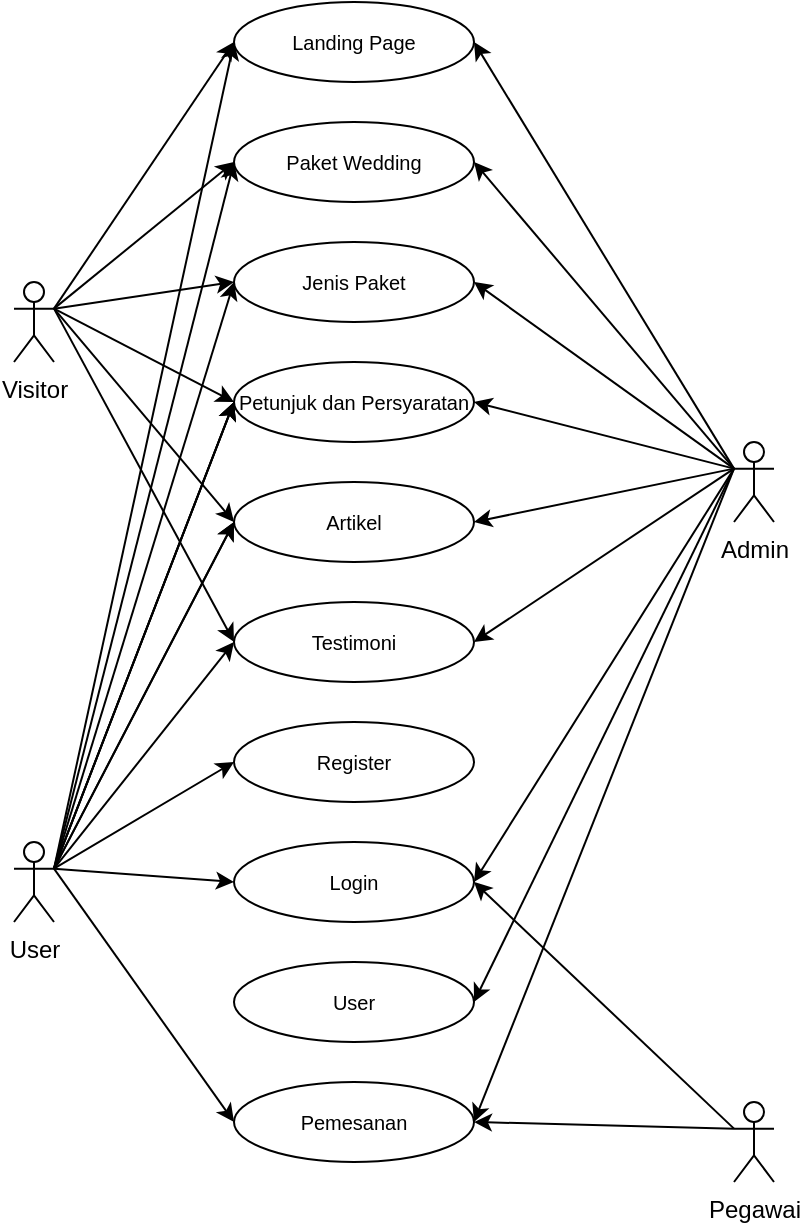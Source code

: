 <mxfile version="21.3.6" type="github">
  <diagram name="Page-1" id="W3-Q7zqjhLUKa1q0KoxK">
    <mxGraphModel dx="-475" dy="224" grid="1" gridSize="10" guides="1" tooltips="1" connect="1" arrows="1" fold="1" page="1" pageScale="1" pageWidth="827" pageHeight="1169" math="0" shadow="0">
      <root>
        <mxCell id="0" />
        <mxCell id="1" parent="0" />
        <mxCell id="68ac-YHdikxbnGAt6BPG-159" value="User" style="shape=umlActor;verticalLabelPosition=bottom;verticalAlign=top;html=1;" parent="1" vertex="1">
          <mxGeometry x="870" y="560" width="20" height="40" as="geometry" />
        </mxCell>
        <mxCell id="68ac-YHdikxbnGAt6BPG-160" value="&lt;font style=&quot;font-size: 10px;&quot;&gt;Landing Page&lt;/font&gt;" style="ellipse;whiteSpace=wrap;html=1;" parent="1" vertex="1">
          <mxGeometry x="980" y="140" width="120" height="40" as="geometry" />
        </mxCell>
        <mxCell id="68ac-YHdikxbnGAt6BPG-161" value="&lt;font style=&quot;font-size: 10px;&quot;&gt;Paket Wedding&lt;/font&gt;" style="ellipse;whiteSpace=wrap;html=1;" parent="1" vertex="1">
          <mxGeometry x="980" y="200" width="120" height="40" as="geometry" />
        </mxCell>
        <mxCell id="68ac-YHdikxbnGAt6BPG-162" value="&lt;font style=&quot;font-size: 10px;&quot;&gt;Jenis Paket&lt;/font&gt;" style="ellipse;whiteSpace=wrap;html=1;" parent="1" vertex="1">
          <mxGeometry x="980" y="260" width="120" height="40" as="geometry" />
        </mxCell>
        <mxCell id="68ac-YHdikxbnGAt6BPG-163" value="&lt;font style=&quot;font-size: 10px;&quot;&gt;Login&lt;/font&gt;" style="ellipse;whiteSpace=wrap;html=1;" parent="1" vertex="1">
          <mxGeometry x="980" y="560" width="120" height="40" as="geometry" />
        </mxCell>
        <mxCell id="68ac-YHdikxbnGAt6BPG-164" value="&lt;font style=&quot;font-size: 10px;&quot;&gt;Petunjuk dan Persyaratan&lt;/font&gt;" style="ellipse;whiteSpace=wrap;html=1;" parent="1" vertex="1">
          <mxGeometry x="980" y="320" width="120" height="40" as="geometry" />
        </mxCell>
        <mxCell id="68ac-YHdikxbnGAt6BPG-165" value="&lt;font style=&quot;font-size: 10px;&quot;&gt;Testimoni&lt;/font&gt;" style="ellipse;whiteSpace=wrap;html=1;" parent="1" vertex="1">
          <mxGeometry x="980" y="440" width="120" height="40" as="geometry" />
        </mxCell>
        <mxCell id="68ac-YHdikxbnGAt6BPG-166" value="&lt;font style=&quot;font-size: 10px;&quot;&gt;Register&lt;/font&gt;" style="ellipse;whiteSpace=wrap;html=1;" parent="1" vertex="1">
          <mxGeometry x="980" y="500" width="120" height="40" as="geometry" />
        </mxCell>
        <mxCell id="68ac-YHdikxbnGAt6BPG-167" value="Visitor" style="shape=umlActor;verticalLabelPosition=bottom;verticalAlign=top;html=1;" parent="1" vertex="1">
          <mxGeometry x="870" y="280" width="20" height="40" as="geometry" />
        </mxCell>
        <mxCell id="68ac-YHdikxbnGAt6BPG-168" value="" style="endArrow=classic;html=1;rounded=0;exitX=1;exitY=0.333;exitDx=0;exitDy=0;exitPerimeter=0;entryX=0;entryY=0.5;entryDx=0;entryDy=0;" parent="1" source="68ac-YHdikxbnGAt6BPG-167" target="68ac-YHdikxbnGAt6BPG-160" edge="1">
          <mxGeometry width="50" height="50" relative="1" as="geometry">
            <mxPoint x="900" y="290" as="sourcePoint" />
            <mxPoint x="950" y="240" as="targetPoint" />
          </mxGeometry>
        </mxCell>
        <mxCell id="68ac-YHdikxbnGAt6BPG-169" value="" style="endArrow=classic;html=1;rounded=0;entryX=0;entryY=0.5;entryDx=0;entryDy=0;exitX=1;exitY=0.333;exitDx=0;exitDy=0;exitPerimeter=0;" parent="1" source="68ac-YHdikxbnGAt6BPG-167" target="68ac-YHdikxbnGAt6BPG-161" edge="1">
          <mxGeometry width="50" height="50" relative="1" as="geometry">
            <mxPoint x="890" y="290" as="sourcePoint" />
            <mxPoint x="1010" y="180" as="targetPoint" />
          </mxGeometry>
        </mxCell>
        <mxCell id="68ac-YHdikxbnGAt6BPG-170" value="" style="endArrow=classic;html=1;rounded=0;entryX=0;entryY=0.5;entryDx=0;entryDy=0;exitX=1;exitY=0.333;exitDx=0;exitDy=0;exitPerimeter=0;" parent="1" source="68ac-YHdikxbnGAt6BPG-167" target="68ac-YHdikxbnGAt6BPG-162" edge="1">
          <mxGeometry width="50" height="50" relative="1" as="geometry">
            <mxPoint x="890" y="290" as="sourcePoint" />
            <mxPoint x="1020" y="190" as="targetPoint" />
          </mxGeometry>
        </mxCell>
        <mxCell id="68ac-YHdikxbnGAt6BPG-171" value="" style="endArrow=classic;html=1;rounded=0;exitX=1;exitY=0.333;exitDx=0;exitDy=0;exitPerimeter=0;entryX=0;entryY=0.5;entryDx=0;entryDy=0;" parent="1" source="68ac-YHdikxbnGAt6BPG-167" target="68ac-YHdikxbnGAt6BPG-164" edge="1">
          <mxGeometry width="50" height="50" relative="1" as="geometry">
            <mxPoint x="920" y="323" as="sourcePoint" />
            <mxPoint x="1030" y="200" as="targetPoint" />
          </mxGeometry>
        </mxCell>
        <mxCell id="68ac-YHdikxbnGAt6BPG-172" value="" style="endArrow=classic;html=1;rounded=0;exitX=1;exitY=0.333;exitDx=0;exitDy=0;exitPerimeter=0;entryX=0;entryY=0.5;entryDx=0;entryDy=0;" parent="1" source="68ac-YHdikxbnGAt6BPG-167" target="68ac-YHdikxbnGAt6BPG-165" edge="1">
          <mxGeometry width="50" height="50" relative="1" as="geometry">
            <mxPoint x="930" y="333" as="sourcePoint" />
            <mxPoint x="1010" y="360" as="targetPoint" />
          </mxGeometry>
        </mxCell>
        <mxCell id="68ac-YHdikxbnGAt6BPG-173" value="&lt;font style=&quot;font-size: 10px;&quot;&gt;Artikel&lt;/font&gt;" style="ellipse;whiteSpace=wrap;html=1;" parent="1" vertex="1">
          <mxGeometry x="980" y="380" width="120" height="40" as="geometry" />
        </mxCell>
        <mxCell id="68ac-YHdikxbnGAt6BPG-174" value="" style="endArrow=classic;html=1;rounded=0;entryX=0;entryY=0.5;entryDx=0;entryDy=0;exitX=1;exitY=0.333;exitDx=0;exitDy=0;exitPerimeter=0;" parent="1" source="68ac-YHdikxbnGAt6BPG-167" target="68ac-YHdikxbnGAt6BPG-173" edge="1">
          <mxGeometry width="50" height="50" relative="1" as="geometry">
            <mxPoint x="900" y="300" as="sourcePoint" />
            <mxPoint x="990" y="330" as="targetPoint" />
          </mxGeometry>
        </mxCell>
        <mxCell id="68ac-YHdikxbnGAt6BPG-175" value="&lt;font style=&quot;font-size: 10px;&quot;&gt;Pemesanan&lt;/font&gt;" style="ellipse;whiteSpace=wrap;html=1;" parent="1" vertex="1">
          <mxGeometry x="980" y="680" width="120" height="40" as="geometry" />
        </mxCell>
        <mxCell id="68ac-YHdikxbnGAt6BPG-176" value="Admin" style="shape=umlActor;verticalLabelPosition=bottom;verticalAlign=top;html=1;" parent="1" vertex="1">
          <mxGeometry x="1230" y="360" width="20" height="40" as="geometry" />
        </mxCell>
        <mxCell id="68ac-YHdikxbnGAt6BPG-177" value="" style="endArrow=classic;html=1;rounded=0;entryX=0;entryY=0.5;entryDx=0;entryDy=0;exitX=1;exitY=0.333;exitDx=0;exitDy=0;exitPerimeter=0;" parent="1" source="68ac-YHdikxbnGAt6BPG-159" target="68ac-YHdikxbnGAt6BPG-163" edge="1">
          <mxGeometry width="50" height="50" relative="1" as="geometry">
            <mxPoint x="890" y="580" as="sourcePoint" />
            <mxPoint x="940" y="530" as="targetPoint" />
          </mxGeometry>
        </mxCell>
        <mxCell id="68ac-YHdikxbnGAt6BPG-178" value="" style="endArrow=classic;html=1;rounded=0;entryX=0;entryY=0.5;entryDx=0;entryDy=0;exitX=1;exitY=0.333;exitDx=0;exitDy=0;exitPerimeter=0;" parent="1" source="68ac-YHdikxbnGAt6BPG-159" target="68ac-YHdikxbnGAt6BPG-175" edge="1">
          <mxGeometry width="50" height="50" relative="1" as="geometry">
            <mxPoint x="900" y="583" as="sourcePoint" />
            <mxPoint x="990" y="590" as="targetPoint" />
          </mxGeometry>
        </mxCell>
        <mxCell id="68ac-YHdikxbnGAt6BPG-179" value="" style="endArrow=classic;html=1;rounded=0;entryX=0;entryY=0.5;entryDx=0;entryDy=0;exitX=1;exitY=0.333;exitDx=0;exitDy=0;exitPerimeter=0;" parent="1" source="68ac-YHdikxbnGAt6BPG-159" target="68ac-YHdikxbnGAt6BPG-165" edge="1">
          <mxGeometry width="50" height="50" relative="1" as="geometry">
            <mxPoint x="900" y="583" as="sourcePoint" />
            <mxPoint x="990" y="590" as="targetPoint" />
          </mxGeometry>
        </mxCell>
        <mxCell id="68ac-YHdikxbnGAt6BPG-180" value="" style="endArrow=classic;html=1;rounded=0;entryX=1;entryY=0.5;entryDx=0;entryDy=0;exitX=0;exitY=0.333;exitDx=0;exitDy=0;exitPerimeter=0;" parent="1" source="68ac-YHdikxbnGAt6BPG-176" target="68ac-YHdikxbnGAt6BPG-160" edge="1">
          <mxGeometry width="50" height="50" relative="1" as="geometry">
            <mxPoint x="1260" y="330" as="sourcePoint" />
            <mxPoint x="1310" y="280" as="targetPoint" />
          </mxGeometry>
        </mxCell>
        <mxCell id="68ac-YHdikxbnGAt6BPG-181" value="" style="endArrow=classic;html=1;rounded=0;entryX=1;entryY=0.5;entryDx=0;entryDy=0;exitX=0;exitY=0.333;exitDx=0;exitDy=0;exitPerimeter=0;" parent="1" source="68ac-YHdikxbnGAt6BPG-176" target="68ac-YHdikxbnGAt6BPG-165" edge="1">
          <mxGeometry width="50" height="50" relative="1" as="geometry">
            <mxPoint x="1270" y="340" as="sourcePoint" />
            <mxPoint x="1110" y="170" as="targetPoint" />
          </mxGeometry>
        </mxCell>
        <mxCell id="68ac-YHdikxbnGAt6BPG-182" value="" style="endArrow=classic;html=1;rounded=0;entryX=0;entryY=0.5;entryDx=0;entryDy=0;exitX=1;exitY=0.333;exitDx=0;exitDy=0;exitPerimeter=0;" parent="1" source="68ac-YHdikxbnGAt6BPG-159" target="68ac-YHdikxbnGAt6BPG-160" edge="1">
          <mxGeometry width="50" height="50" relative="1" as="geometry">
            <mxPoint x="880" y="550" as="sourcePoint" />
            <mxPoint x="990" y="170" as="targetPoint" />
          </mxGeometry>
        </mxCell>
        <mxCell id="68ac-YHdikxbnGAt6BPG-183" value="" style="endArrow=classic;html=1;rounded=0;entryX=0;entryY=0.5;entryDx=0;entryDy=0;exitX=1;exitY=0.333;exitDx=0;exitDy=0;exitPerimeter=0;" parent="1" source="68ac-YHdikxbnGAt6BPG-159" target="68ac-YHdikxbnGAt6BPG-161" edge="1">
          <mxGeometry width="50" height="50" relative="1" as="geometry">
            <mxPoint x="900" y="303" as="sourcePoint" />
            <mxPoint x="990" y="230" as="targetPoint" />
          </mxGeometry>
        </mxCell>
        <mxCell id="68ac-YHdikxbnGAt6BPG-184" value="" style="endArrow=classic;html=1;rounded=0;entryX=0;entryY=0.5;entryDx=0;entryDy=0;exitX=1;exitY=0.333;exitDx=0;exitDy=0;exitPerimeter=0;" parent="1" source="68ac-YHdikxbnGAt6BPG-159" target="68ac-YHdikxbnGAt6BPG-162" edge="1">
          <mxGeometry width="50" height="50" relative="1" as="geometry">
            <mxPoint x="880" y="550" as="sourcePoint" />
            <mxPoint x="990" y="290" as="targetPoint" />
          </mxGeometry>
        </mxCell>
        <mxCell id="68ac-YHdikxbnGAt6BPG-185" value="" style="endArrow=classic;html=1;rounded=0;entryX=0;entryY=0.5;entryDx=0;entryDy=0;exitX=1;exitY=0.333;exitDx=0;exitDy=0;exitPerimeter=0;" parent="1" source="68ac-YHdikxbnGAt6BPG-159" target="68ac-YHdikxbnGAt6BPG-164" edge="1">
          <mxGeometry width="50" height="50" relative="1" as="geometry">
            <mxPoint x="880" y="550" as="sourcePoint" />
            <mxPoint x="990" y="350" as="targetPoint" />
          </mxGeometry>
        </mxCell>
        <mxCell id="68ac-YHdikxbnGAt6BPG-186" value="" style="endArrow=classic;html=1;rounded=0;entryX=0;entryY=0.5;entryDx=0;entryDy=0;exitX=1;exitY=0.333;exitDx=0;exitDy=0;exitPerimeter=0;" parent="1" source="68ac-YHdikxbnGAt6BPG-159" target="68ac-YHdikxbnGAt6BPG-173" edge="1">
          <mxGeometry width="50" height="50" relative="1" as="geometry">
            <mxPoint x="880" y="550" as="sourcePoint" />
            <mxPoint x="990" y="410" as="targetPoint" />
          </mxGeometry>
        </mxCell>
        <mxCell id="68ac-YHdikxbnGAt6BPG-187" value="" style="endArrow=classic;html=1;rounded=0;entryX=0;entryY=0.5;entryDx=0;entryDy=0;exitX=1;exitY=0.333;exitDx=0;exitDy=0;exitPerimeter=0;" parent="1" source="68ac-YHdikxbnGAt6BPG-159" edge="1">
          <mxGeometry width="50" height="50" relative="1" as="geometry">
            <mxPoint x="880" y="550" as="sourcePoint" />
            <mxPoint x="980" y="400" as="targetPoint" />
          </mxGeometry>
        </mxCell>
        <mxCell id="68ac-YHdikxbnGAt6BPG-188" value="" style="endArrow=classic;html=1;rounded=0;entryX=0;entryY=0.5;entryDx=0;entryDy=0;exitX=1;exitY=0.333;exitDx=0;exitDy=0;exitPerimeter=0;" parent="1" source="68ac-YHdikxbnGAt6BPG-159" edge="1">
          <mxGeometry width="50" height="50" relative="1" as="geometry">
            <mxPoint x="880" y="550" as="sourcePoint" />
            <mxPoint x="980" y="340" as="targetPoint" />
          </mxGeometry>
        </mxCell>
        <mxCell id="68ac-YHdikxbnGAt6BPG-189" value="" style="endArrow=classic;html=1;rounded=0;entryX=0;entryY=0.5;entryDx=0;entryDy=0;exitX=1;exitY=0.333;exitDx=0;exitDy=0;exitPerimeter=0;" parent="1" source="68ac-YHdikxbnGAt6BPG-159" edge="1">
          <mxGeometry width="50" height="50" relative="1" as="geometry">
            <mxPoint x="880" y="550" as="sourcePoint" />
            <mxPoint x="980" y="340" as="targetPoint" />
          </mxGeometry>
        </mxCell>
        <mxCell id="68ac-YHdikxbnGAt6BPG-190" value="" style="endArrow=classic;html=1;rounded=0;entryX=1;entryY=0.5;entryDx=0;entryDy=0;exitX=0;exitY=0.333;exitDx=0;exitDy=0;exitPerimeter=0;" parent="1" source="68ac-YHdikxbnGAt6BPG-176" target="68ac-YHdikxbnGAt6BPG-161" edge="1">
          <mxGeometry width="50" height="50" relative="1" as="geometry">
            <mxPoint x="1290" y="353" as="sourcePoint" />
            <mxPoint x="1110" y="170" as="targetPoint" />
          </mxGeometry>
        </mxCell>
        <mxCell id="68ac-YHdikxbnGAt6BPG-191" value="" style="endArrow=classic;html=1;rounded=0;entryX=1;entryY=0.5;entryDx=0;entryDy=0;exitX=0;exitY=0.333;exitDx=0;exitDy=0;exitPerimeter=0;" parent="1" source="68ac-YHdikxbnGAt6BPG-176" target="68ac-YHdikxbnGAt6BPG-162" edge="1">
          <mxGeometry width="50" height="50" relative="1" as="geometry">
            <mxPoint x="1300" y="363" as="sourcePoint" />
            <mxPoint x="1120" y="180" as="targetPoint" />
          </mxGeometry>
        </mxCell>
        <mxCell id="68ac-YHdikxbnGAt6BPG-192" value="" style="endArrow=classic;html=1;rounded=0;entryX=1;entryY=0.5;entryDx=0;entryDy=0;exitX=0;exitY=0.333;exitDx=0;exitDy=0;exitPerimeter=0;" parent="1" source="68ac-YHdikxbnGAt6BPG-176" target="68ac-YHdikxbnGAt6BPG-164" edge="1">
          <mxGeometry width="50" height="50" relative="1" as="geometry">
            <mxPoint x="1310" y="373" as="sourcePoint" />
            <mxPoint x="1130" y="190" as="targetPoint" />
          </mxGeometry>
        </mxCell>
        <mxCell id="68ac-YHdikxbnGAt6BPG-193" value="" style="endArrow=classic;html=1;rounded=0;entryX=1;entryY=0.5;entryDx=0;entryDy=0;exitX=0;exitY=0.333;exitDx=0;exitDy=0;exitPerimeter=0;" parent="1" source="68ac-YHdikxbnGAt6BPG-176" target="68ac-YHdikxbnGAt6BPG-173" edge="1">
          <mxGeometry width="50" height="50" relative="1" as="geometry">
            <mxPoint x="1320" y="383" as="sourcePoint" />
            <mxPoint x="1140" y="200" as="targetPoint" />
          </mxGeometry>
        </mxCell>
        <mxCell id="68ac-YHdikxbnGAt6BPG-194" value="" style="endArrow=classic;html=1;rounded=0;entryX=1;entryY=0.5;entryDx=0;entryDy=0;exitX=0;exitY=0.333;exitDx=0;exitDy=0;exitPerimeter=0;" parent="1" source="68ac-YHdikxbnGAt6BPG-176" target="68ac-YHdikxbnGAt6BPG-163" edge="1">
          <mxGeometry width="50" height="50" relative="1" as="geometry">
            <mxPoint x="1340" y="403" as="sourcePoint" />
            <mxPoint x="1160" y="220" as="targetPoint" />
          </mxGeometry>
        </mxCell>
        <mxCell id="68ac-YHdikxbnGAt6BPG-195" value="" style="endArrow=classic;html=1;rounded=0;entryX=1;entryY=0.5;entryDx=0;entryDy=0;exitX=0;exitY=0.333;exitDx=0;exitDy=0;exitPerimeter=0;" parent="1" source="68ac-YHdikxbnGAt6BPG-176" target="68ac-YHdikxbnGAt6BPG-175" edge="1">
          <mxGeometry width="50" height="50" relative="1" as="geometry">
            <mxPoint x="1350" y="413" as="sourcePoint" />
            <mxPoint x="1170" y="230" as="targetPoint" />
          </mxGeometry>
        </mxCell>
        <mxCell id="68ac-YHdikxbnGAt6BPG-196" value="&lt;font style=&quot;font-size: 10px;&quot;&gt;User&lt;/font&gt;" style="ellipse;whiteSpace=wrap;html=1;" parent="1" vertex="1">
          <mxGeometry x="980" y="620" width="120" height="40" as="geometry" />
        </mxCell>
        <mxCell id="JkCuVldubkpU6-L07YxO-1" value="" style="endArrow=classic;html=1;rounded=0;exitX=1;exitY=0.333;exitDx=0;exitDy=0;exitPerimeter=0;entryX=0;entryY=0.5;entryDx=0;entryDy=0;" parent="1" source="68ac-YHdikxbnGAt6BPG-159" target="68ac-YHdikxbnGAt6BPG-166" edge="1">
          <mxGeometry width="50" height="50" relative="1" as="geometry">
            <mxPoint x="900" y="303" as="sourcePoint" />
            <mxPoint x="990" y="470" as="targetPoint" />
          </mxGeometry>
        </mxCell>
        <mxCell id="JkCuVldubkpU6-L07YxO-3" value="" style="endArrow=classic;html=1;rounded=0;entryX=1;entryY=0.5;entryDx=0;entryDy=0;exitX=0;exitY=0.333;exitDx=0;exitDy=0;exitPerimeter=0;" parent="1" source="68ac-YHdikxbnGAt6BPG-176" target="68ac-YHdikxbnGAt6BPG-196" edge="1">
          <mxGeometry width="50" height="50" relative="1" as="geometry">
            <mxPoint x="1230" y="370" as="sourcePoint" />
            <mxPoint x="1110" y="590" as="targetPoint" />
          </mxGeometry>
        </mxCell>
        <mxCell id="_mbqOHszn7vc7w-5U4aR-4" value="Pegawai" style="shape=umlActor;verticalLabelPosition=bottom;verticalAlign=top;html=1;" vertex="1" parent="1">
          <mxGeometry x="1230" y="690" width="20" height="40" as="geometry" />
        </mxCell>
        <mxCell id="_mbqOHszn7vc7w-5U4aR-6" value="" style="endArrow=classic;html=1;rounded=0;exitX=0;exitY=0.333;exitDx=0;exitDy=0;exitPerimeter=0;" edge="1" parent="1" source="_mbqOHszn7vc7w-5U4aR-4">
          <mxGeometry width="50" height="50" relative="1" as="geometry">
            <mxPoint x="1230" y="710" as="sourcePoint" />
            <mxPoint x="1100" y="700" as="targetPoint" />
          </mxGeometry>
        </mxCell>
        <mxCell id="_mbqOHszn7vc7w-5U4aR-8" value="" style="endArrow=classic;html=1;rounded=0;exitX=0;exitY=0.333;exitDx=0;exitDy=0;exitPerimeter=0;entryX=1;entryY=0.5;entryDx=0;entryDy=0;" edge="1" parent="1" source="_mbqOHszn7vc7w-5U4aR-4" target="68ac-YHdikxbnGAt6BPG-163">
          <mxGeometry width="50" height="50" relative="1" as="geometry">
            <mxPoint x="1230" y="700" as="sourcePoint" />
            <mxPoint x="1110" y="710" as="targetPoint" />
          </mxGeometry>
        </mxCell>
      </root>
    </mxGraphModel>
  </diagram>
</mxfile>
